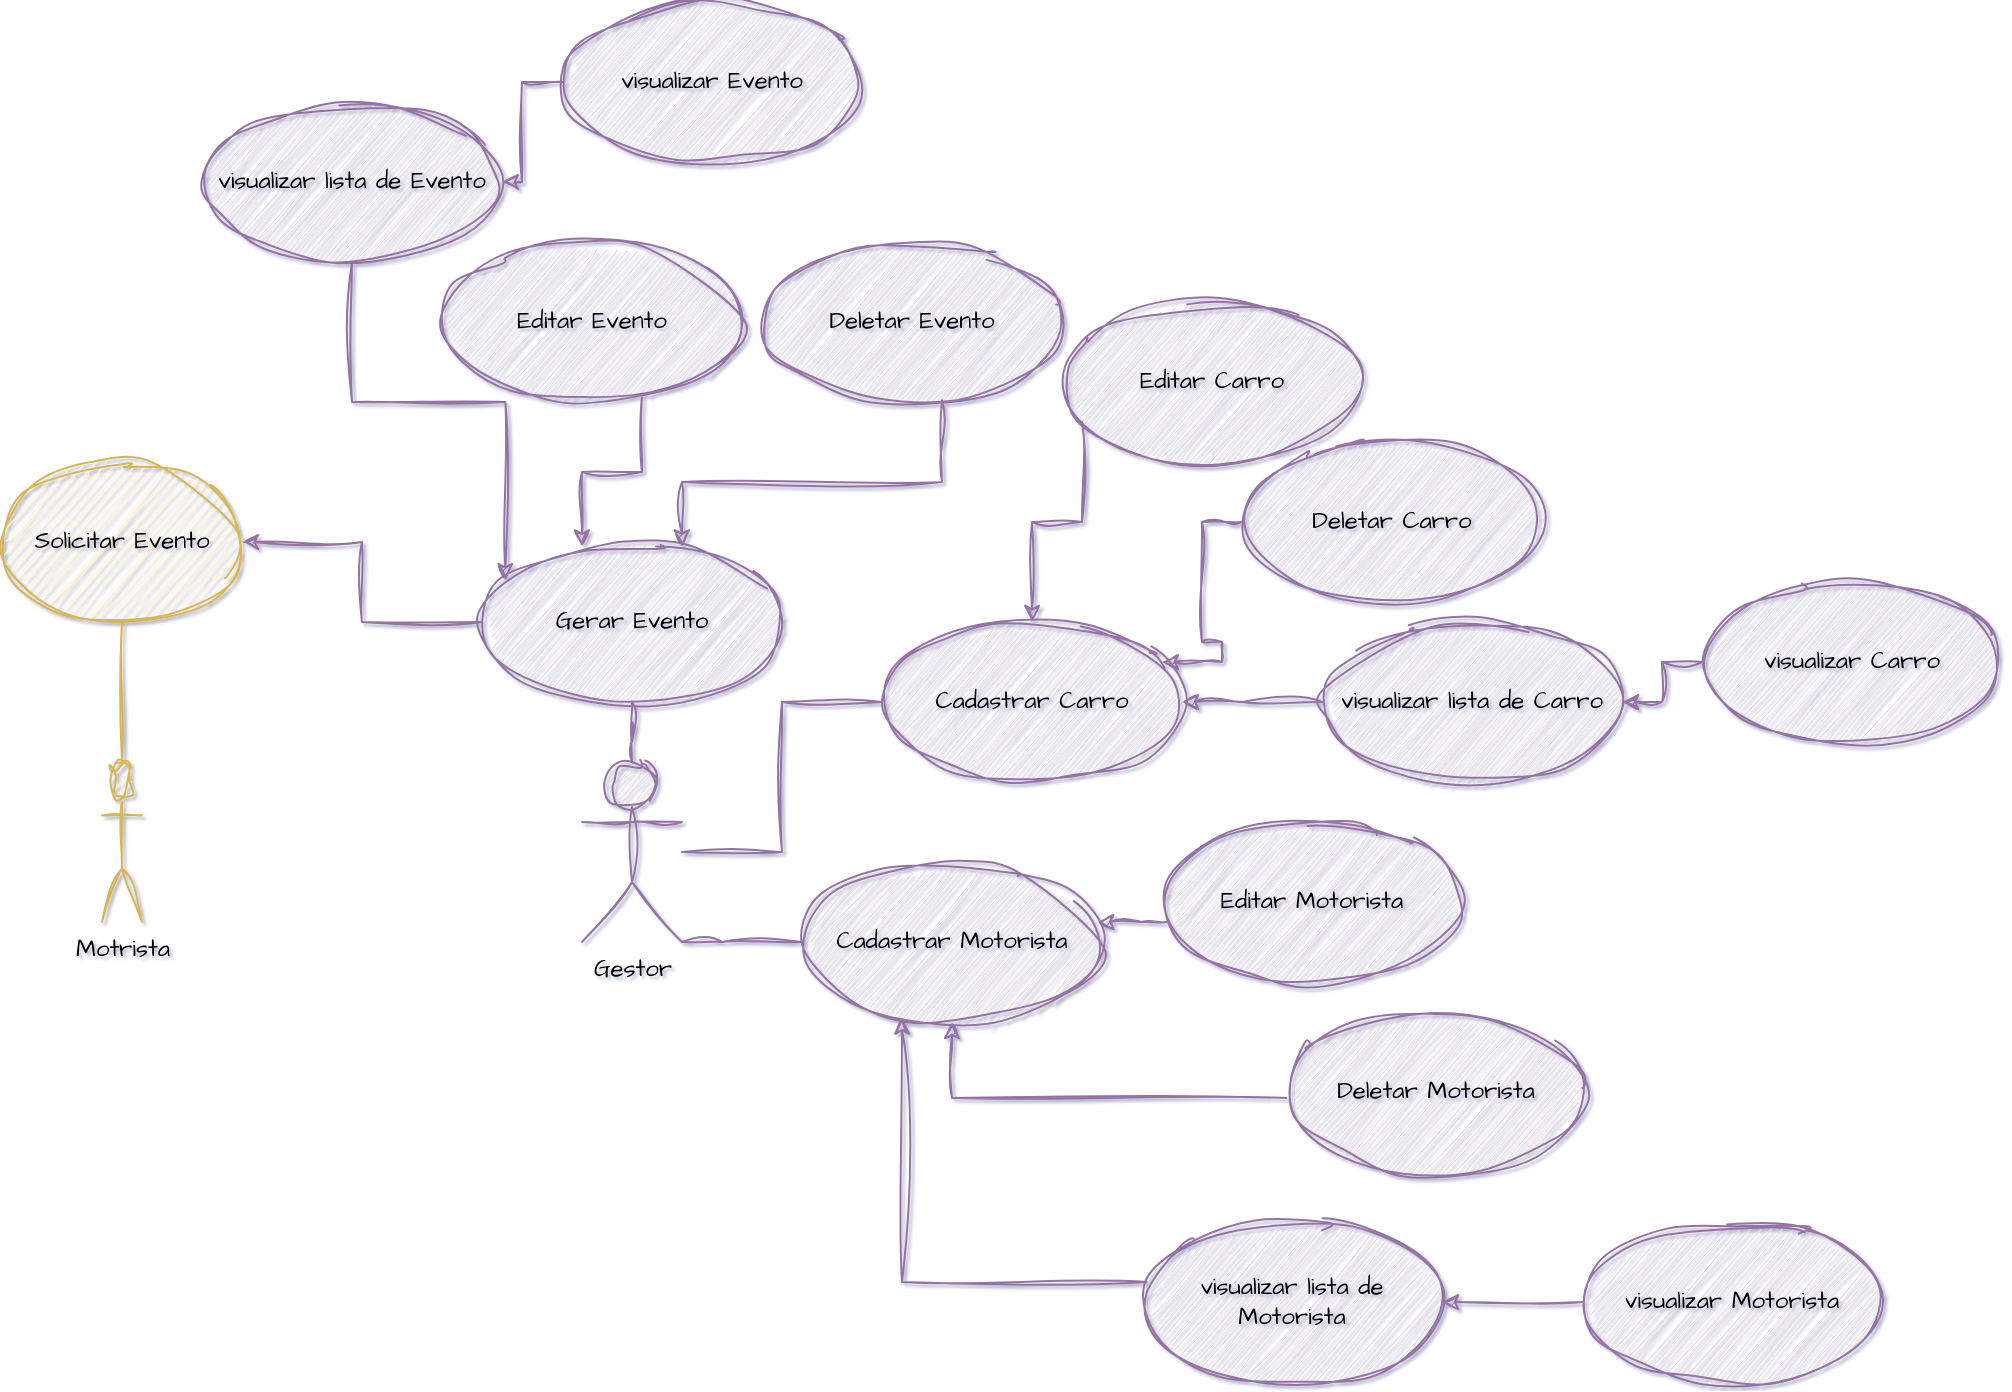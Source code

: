 <mxfile version="26.1.0">
  <diagram id="C5RBs43oDa-KdzZeNtuy" name="Page-1">
    <mxGraphModel dx="2342" dy="1442" grid="0" gridSize="10" guides="1" tooltips="1" connect="1" arrows="1" fold="1" page="1" pageScale="1" pageWidth="1169" pageHeight="827" background="#ffffff" math="0" shadow="1">
      <root>
        <mxCell id="WIyWlLk6GJQsqaUBKTNV-0" />
        <mxCell id="WIyWlLk6GJQsqaUBKTNV-1" parent="WIyWlLk6GJQsqaUBKTNV-0" />
        <mxCell id="2oxmY2nHAn2lu7Slcwum-0" value="&lt;div&gt;Gestor&lt;/div&gt;" style="shape=umlActor;verticalLabelPosition=bottom;verticalAlign=top;html=1;outlineConnect=0;sketch=1;hachureGap=4;jiggle=2;curveFitting=1;fontFamily=Architects Daughter;fontSource=https%3A%2F%2Ffonts.googleapis.com%2Fcss%3Ffamily%3DArchitects%2BDaughter;fillColor=#e1d5e7;strokeColor=#9673a6;" vertex="1" parent="WIyWlLk6GJQsqaUBKTNV-1">
          <mxGeometry x="-794" y="-374" width="50" height="90" as="geometry" />
        </mxCell>
        <mxCell id="2oxmY2nHAn2lu7Slcwum-40" value="" style="edgeStyle=orthogonalEdgeStyle;rounded=0;sketch=1;hachureGap=4;jiggle=2;curveFitting=1;orthogonalLoop=1;jettySize=auto;html=1;fontFamily=Architects Daughter;fontSource=https%3A%2F%2Ffonts.googleapis.com%2Fcss%3Ffamily%3DArchitects%2BDaughter;startArrow=classic;startFill=0;endArrow=none;fillColor=#e1d5e7;strokeColor=#9673a6;" edge="1" parent="WIyWlLk6GJQsqaUBKTNV-1" source="2oxmY2nHAn2lu7Slcwum-3" target="2oxmY2nHAn2lu7Slcwum-39">
          <mxGeometry relative="1" as="geometry">
            <Array as="points">
              <mxPoint x="-794" y="-519" />
              <mxPoint x="-764" y="-519" />
            </Array>
          </mxGeometry>
        </mxCell>
        <mxCell id="2oxmY2nHAn2lu7Slcwum-51" style="edgeStyle=orthogonalEdgeStyle;rounded=0;sketch=1;hachureGap=4;jiggle=2;curveFitting=1;orthogonalLoop=1;jettySize=auto;html=1;entryX=1;entryY=0.5;entryDx=0;entryDy=0;fontFamily=Architects Daughter;fontSource=https%3A%2F%2Ffonts.googleapis.com%2Fcss%3Ffamily%3DArchitects%2BDaughter;fillColor=#e1d5e7;strokeColor=#9673a6;" edge="1" parent="WIyWlLk6GJQsqaUBKTNV-1" source="2oxmY2nHAn2lu7Slcwum-3" target="2oxmY2nHAn2lu7Slcwum-49">
          <mxGeometry relative="1" as="geometry" />
        </mxCell>
        <mxCell id="2oxmY2nHAn2lu7Slcwum-3" value="Gerar Evento" style="ellipse;whiteSpace=wrap;html=1;sketch=1;hachureGap=4;jiggle=2;curveFitting=1;fontFamily=Architects Daughter;fontSource=https%3A%2F%2Ffonts.googleapis.com%2Fcss%3Ffamily%3DArchitects%2BDaughter;fillColor=#e1d5e7;strokeColor=#9673a6;" vertex="1" parent="WIyWlLk6GJQsqaUBKTNV-1">
          <mxGeometry x="-844" y="-484" width="150" height="80" as="geometry" />
        </mxCell>
        <mxCell id="2oxmY2nHAn2lu7Slcwum-24" value="" style="edgeStyle=orthogonalEdgeStyle;rounded=0;sketch=1;hachureGap=4;jiggle=2;curveFitting=1;orthogonalLoop=1;jettySize=auto;html=1;fontFamily=Architects Daughter;fontSource=https%3A%2F%2Ffonts.googleapis.com%2Fcss%3Ffamily%3DArchitects%2BDaughter;endArrow=none;startFill=0;fillColor=#e1d5e7;strokeColor=#9673a6;" edge="1" parent="WIyWlLk6GJQsqaUBKTNV-1" source="2oxmY2nHAn2lu7Slcwum-8" target="2oxmY2nHAn2lu7Slcwum-0">
          <mxGeometry relative="1" as="geometry" />
        </mxCell>
        <mxCell id="2oxmY2nHAn2lu7Slcwum-8" value="&lt;div&gt;Cadastrar Carro&lt;/div&gt;" style="ellipse;whiteSpace=wrap;html=1;sketch=1;hachureGap=4;jiggle=2;curveFitting=1;fontFamily=Architects Daughter;fontSource=https%3A%2F%2Ffonts.googleapis.com%2Fcss%3Ffamily%3DArchitects%2BDaughter;fillColor=#e1d5e7;strokeColor=#9673a6;" vertex="1" parent="WIyWlLk6GJQsqaUBKTNV-1">
          <mxGeometry x="-644" y="-444" width="150" height="80" as="geometry" />
        </mxCell>
        <mxCell id="2oxmY2nHAn2lu7Slcwum-18" value="" style="edgeStyle=orthogonalEdgeStyle;rounded=0;sketch=1;hachureGap=4;jiggle=2;curveFitting=1;orthogonalLoop=1;jettySize=auto;html=1;fontFamily=Architects Daughter;fontSource=https%3A%2F%2Ffonts.googleapis.com%2Fcss%3Ffamily%3DArchitects%2BDaughter;fillColor=#e1d5e7;strokeColor=#9673a6;" edge="1" parent="WIyWlLk6GJQsqaUBKTNV-1" source="2oxmY2nHAn2lu7Slcwum-9" target="2oxmY2nHAn2lu7Slcwum-8">
          <mxGeometry relative="1" as="geometry">
            <Array as="points">
              <mxPoint x="-544" y="-494" />
              <mxPoint x="-569" y="-494" />
            </Array>
          </mxGeometry>
        </mxCell>
        <mxCell id="2oxmY2nHAn2lu7Slcwum-9" value="&lt;div&gt;Editar Carro&lt;/div&gt;" style="ellipse;whiteSpace=wrap;html=1;sketch=1;hachureGap=4;jiggle=2;curveFitting=1;fontFamily=Architects Daughter;fontSource=https%3A%2F%2Ffonts.googleapis.com%2Fcss%3Ffamily%3DArchitects%2BDaughter;fillColor=#e1d5e7;strokeColor=#9673a6;" vertex="1" parent="WIyWlLk6GJQsqaUBKTNV-1">
          <mxGeometry x="-554" y="-604" width="150" height="80" as="geometry" />
        </mxCell>
        <mxCell id="2oxmY2nHAn2lu7Slcwum-19" value="" style="edgeStyle=orthogonalEdgeStyle;rounded=0;sketch=1;hachureGap=4;jiggle=2;curveFitting=1;orthogonalLoop=1;jettySize=auto;html=1;fontFamily=Architects Daughter;fontSource=https%3A%2F%2Ffonts.googleapis.com%2Fcss%3Ffamily%3DArchitects%2BDaughter;fillColor=#e1d5e7;strokeColor=#9673a6;" edge="1" parent="WIyWlLk6GJQsqaUBKTNV-1" source="2oxmY2nHAn2lu7Slcwum-10" target="2oxmY2nHAn2lu7Slcwum-8">
          <mxGeometry relative="1" as="geometry">
            <Array as="points">
              <mxPoint x="-484" y="-494" />
              <mxPoint x="-484" y="-434" />
              <mxPoint x="-474" y="-434" />
              <mxPoint x="-474" y="-424" />
            </Array>
          </mxGeometry>
        </mxCell>
        <mxCell id="2oxmY2nHAn2lu7Slcwum-10" value="&lt;div&gt;Deletar Carro&lt;/div&gt;" style="ellipse;whiteSpace=wrap;html=1;sketch=1;hachureGap=4;jiggle=2;curveFitting=1;fontFamily=Architects Daughter;fontSource=https%3A%2F%2Ffonts.googleapis.com%2Fcss%3Ffamily%3DArchitects%2BDaughter;fillColor=#e1d5e7;strokeColor=#9673a6;" vertex="1" parent="WIyWlLk6GJQsqaUBKTNV-1">
          <mxGeometry x="-464" y="-534" width="150" height="80" as="geometry" />
        </mxCell>
        <mxCell id="2oxmY2nHAn2lu7Slcwum-21" value="" style="edgeStyle=orthogonalEdgeStyle;rounded=0;sketch=1;hachureGap=4;jiggle=2;curveFitting=1;orthogonalLoop=1;jettySize=auto;html=1;fontFamily=Architects Daughter;fontSource=https%3A%2F%2Ffonts.googleapis.com%2Fcss%3Ffamily%3DArchitects%2BDaughter;fillColor=#e1d5e7;strokeColor=#9673a6;" edge="1" parent="WIyWlLk6GJQsqaUBKTNV-1" source="2oxmY2nHAn2lu7Slcwum-11" target="2oxmY2nHAn2lu7Slcwum-8">
          <mxGeometry relative="1" as="geometry">
            <Array as="points">
              <mxPoint x="-464" y="-404" />
              <mxPoint x="-464" y="-404" />
            </Array>
          </mxGeometry>
        </mxCell>
        <mxCell id="2oxmY2nHAn2lu7Slcwum-11" value="&lt;div&gt;visualizar lista de Carro&lt;/div&gt;" style="ellipse;whiteSpace=wrap;html=1;sketch=1;hachureGap=4;jiggle=2;curveFitting=1;fontFamily=Architects Daughter;fontSource=https%3A%2F%2Ffonts.googleapis.com%2Fcss%3Ffamily%3DArchitects%2BDaughter;fillColor=#e1d5e7;strokeColor=#9673a6;" vertex="1" parent="WIyWlLk6GJQsqaUBKTNV-1">
          <mxGeometry x="-424" y="-444" width="150" height="80" as="geometry" />
        </mxCell>
        <mxCell id="2oxmY2nHAn2lu7Slcwum-22" value="" style="edgeStyle=orthogonalEdgeStyle;rounded=0;sketch=1;hachureGap=4;jiggle=2;curveFitting=1;orthogonalLoop=1;jettySize=auto;html=1;fontFamily=Architects Daughter;fontSource=https%3A%2F%2Ffonts.googleapis.com%2Fcss%3Ffamily%3DArchitects%2BDaughter;fillColor=#e1d5e7;strokeColor=#9673a6;" edge="1" parent="WIyWlLk6GJQsqaUBKTNV-1" source="2oxmY2nHAn2lu7Slcwum-12" target="2oxmY2nHAn2lu7Slcwum-11">
          <mxGeometry relative="1" as="geometry" />
        </mxCell>
        <mxCell id="2oxmY2nHAn2lu7Slcwum-12" value="&lt;div&gt;visualizar Carro&lt;/div&gt;" style="ellipse;whiteSpace=wrap;html=1;sketch=1;hachureGap=4;jiggle=2;curveFitting=1;fontFamily=Architects Daughter;fontSource=https%3A%2F%2Ffonts.googleapis.com%2Fcss%3Ffamily%3DArchitects%2BDaughter;fillColor=#e1d5e7;strokeColor=#9673a6;" vertex="1" parent="WIyWlLk6GJQsqaUBKTNV-1">
          <mxGeometry x="-234" y="-464" width="150" height="80" as="geometry" />
        </mxCell>
        <mxCell id="2oxmY2nHAn2lu7Slcwum-14" style="edgeStyle=orthogonalEdgeStyle;rounded=0;sketch=1;hachureGap=4;jiggle=2;curveFitting=1;orthogonalLoop=1;jettySize=auto;html=1;entryX=0.5;entryY=0;entryDx=0;entryDy=0;entryPerimeter=0;fontFamily=Architects Daughter;fontSource=https%3A%2F%2Ffonts.googleapis.com%2Fcss%3Ffamily%3DArchitects%2BDaughter;endArrow=none;startFill=0;fillColor=#e1d5e7;strokeColor=#9673a6;" edge="1" parent="WIyWlLk6GJQsqaUBKTNV-1" source="2oxmY2nHAn2lu7Slcwum-3" target="2oxmY2nHAn2lu7Slcwum-0">
          <mxGeometry relative="1" as="geometry" />
        </mxCell>
        <mxCell id="2oxmY2nHAn2lu7Slcwum-25" value="&lt;div&gt;Cadastrar Motorista&lt;/div&gt;" style="ellipse;whiteSpace=wrap;html=1;sketch=1;hachureGap=4;jiggle=2;curveFitting=1;fontFamily=Architects Daughter;fontSource=https%3A%2F%2Ffonts.googleapis.com%2Fcss%3Ffamily%3DArchitects%2BDaughter;fillColor=#e1d5e7;strokeColor=#9673a6;" vertex="1" parent="WIyWlLk6GJQsqaUBKTNV-1">
          <mxGeometry x="-684" y="-324" width="150" height="80" as="geometry" />
        </mxCell>
        <mxCell id="2oxmY2nHAn2lu7Slcwum-26" value="" style="edgeStyle=orthogonalEdgeStyle;rounded=0;sketch=1;hachureGap=4;jiggle=2;curveFitting=1;orthogonalLoop=1;jettySize=auto;html=1;fontFamily=Architects Daughter;fontSource=https%3A%2F%2Ffonts.googleapis.com%2Fcss%3Ffamily%3DArchitects%2BDaughter;fillColor=#e1d5e7;strokeColor=#9673a6;" edge="1" parent="WIyWlLk6GJQsqaUBKTNV-1" source="2oxmY2nHAn2lu7Slcwum-27" target="2oxmY2nHAn2lu7Slcwum-25">
          <mxGeometry relative="1" as="geometry">
            <Array as="points">
              <mxPoint x="-514" y="-294" />
              <mxPoint x="-514" y="-294" />
            </Array>
          </mxGeometry>
        </mxCell>
        <mxCell id="2oxmY2nHAn2lu7Slcwum-27" value="&lt;div&gt;Editar Motorista&lt;/div&gt;" style="ellipse;whiteSpace=wrap;html=1;sketch=1;hachureGap=4;jiggle=2;curveFitting=1;fontFamily=Architects Daughter;fontSource=https%3A%2F%2Ffonts.googleapis.com%2Fcss%3Ffamily%3DArchitects%2BDaughter;fillColor=#e1d5e7;strokeColor=#9673a6;" vertex="1" parent="WIyWlLk6GJQsqaUBKTNV-1">
          <mxGeometry x="-504" y="-344" width="150" height="80" as="geometry" />
        </mxCell>
        <mxCell id="2oxmY2nHAn2lu7Slcwum-28" value="" style="edgeStyle=orthogonalEdgeStyle;rounded=0;sketch=1;hachureGap=4;jiggle=2;curveFitting=1;orthogonalLoop=1;jettySize=auto;html=1;fontFamily=Architects Daughter;fontSource=https%3A%2F%2Ffonts.googleapis.com%2Fcss%3Ffamily%3DArchitects%2BDaughter;fillColor=#e1d5e7;strokeColor=#9673a6;" edge="1" parent="WIyWlLk6GJQsqaUBKTNV-1" source="2oxmY2nHAn2lu7Slcwum-29" target="2oxmY2nHAn2lu7Slcwum-25">
          <mxGeometry relative="1" as="geometry">
            <Array as="points">
              <mxPoint x="-609" y="-206" />
            </Array>
          </mxGeometry>
        </mxCell>
        <mxCell id="2oxmY2nHAn2lu7Slcwum-29" value="&lt;div&gt;Deletar Motorista&lt;/div&gt;" style="ellipse;whiteSpace=wrap;html=1;sketch=1;hachureGap=4;jiggle=2;curveFitting=1;fontFamily=Architects Daughter;fontSource=https%3A%2F%2Ffonts.googleapis.com%2Fcss%3Ffamily%3DArchitects%2BDaughter;fillColor=#e1d5e7;strokeColor=#9673a6;" vertex="1" parent="WIyWlLk6GJQsqaUBKTNV-1">
          <mxGeometry x="-442" y="-249" width="150" height="80" as="geometry" />
        </mxCell>
        <mxCell id="2oxmY2nHAn2lu7Slcwum-30" value="" style="edgeStyle=orthogonalEdgeStyle;rounded=0;sketch=1;hachureGap=4;jiggle=2;curveFitting=1;orthogonalLoop=1;jettySize=auto;html=1;fontFamily=Architects Daughter;fontSource=https%3A%2F%2Ffonts.googleapis.com%2Fcss%3Ffamily%3DArchitects%2BDaughter;fillColor=#e1d5e7;strokeColor=#9673a6;" edge="1" parent="WIyWlLk6GJQsqaUBKTNV-1" source="2oxmY2nHAn2lu7Slcwum-31" target="2oxmY2nHAn2lu7Slcwum-25">
          <mxGeometry relative="1" as="geometry">
            <Array as="points">
              <mxPoint x="-634" y="-114" />
            </Array>
          </mxGeometry>
        </mxCell>
        <mxCell id="2oxmY2nHAn2lu7Slcwum-31" value="&lt;div&gt;visualizar lista de Motorista&lt;/div&gt;" style="ellipse;whiteSpace=wrap;html=1;sketch=1;hachureGap=4;jiggle=2;curveFitting=1;fontFamily=Architects Daughter;fontSource=https%3A%2F%2Ffonts.googleapis.com%2Fcss%3Ffamily%3DArchitects%2BDaughter;fillColor=#e1d5e7;strokeColor=#9673a6;" vertex="1" parent="WIyWlLk6GJQsqaUBKTNV-1">
          <mxGeometry x="-514" y="-144" width="150" height="80" as="geometry" />
        </mxCell>
        <mxCell id="2oxmY2nHAn2lu7Slcwum-32" value="" style="edgeStyle=orthogonalEdgeStyle;rounded=0;sketch=1;hachureGap=4;jiggle=2;curveFitting=1;orthogonalLoop=1;jettySize=auto;html=1;fontFamily=Architects Daughter;fontSource=https%3A%2F%2Ffonts.googleapis.com%2Fcss%3Ffamily%3DArchitects%2BDaughter;fillColor=#e1d5e7;strokeColor=#9673a6;" edge="1" parent="WIyWlLk6GJQsqaUBKTNV-1" source="2oxmY2nHAn2lu7Slcwum-33" target="2oxmY2nHAn2lu7Slcwum-31">
          <mxGeometry relative="1" as="geometry" />
        </mxCell>
        <mxCell id="2oxmY2nHAn2lu7Slcwum-33" value="&lt;div&gt;visualizar Motorista&lt;/div&gt;" style="ellipse;whiteSpace=wrap;html=1;sketch=1;hachureGap=4;jiggle=2;curveFitting=1;fontFamily=Architects Daughter;fontSource=https%3A%2F%2Ffonts.googleapis.com%2Fcss%3Ffamily%3DArchitects%2BDaughter;fillColor=#e1d5e7;strokeColor=#9673a6;" vertex="1" parent="WIyWlLk6GJQsqaUBKTNV-1">
          <mxGeometry x="-294" y="-144" width="150" height="80" as="geometry" />
        </mxCell>
        <mxCell id="2oxmY2nHAn2lu7Slcwum-34" style="edgeStyle=orthogonalEdgeStyle;rounded=0;sketch=1;hachureGap=4;jiggle=2;curveFitting=1;orthogonalLoop=1;jettySize=auto;html=1;entryX=1;entryY=1;entryDx=0;entryDy=0;entryPerimeter=0;fontFamily=Architects Daughter;fontSource=https%3A%2F%2Ffonts.googleapis.com%2Fcss%3Ffamily%3DArchitects%2BDaughter;endArrow=none;startFill=0;fillColor=#e1d5e7;strokeColor=#9673a6;" edge="1" parent="WIyWlLk6GJQsqaUBKTNV-1" source="2oxmY2nHAn2lu7Slcwum-25" target="2oxmY2nHAn2lu7Slcwum-0">
          <mxGeometry relative="1" as="geometry">
            <Array as="points">
              <mxPoint x="-724" y="-284" />
              <mxPoint x="-724" y="-284" />
            </Array>
          </mxGeometry>
        </mxCell>
        <mxCell id="2oxmY2nHAn2lu7Slcwum-39" value="&lt;div&gt;Editar Evento&lt;/div&gt;" style="ellipse;whiteSpace=wrap;html=1;sketch=1;hachureGap=4;jiggle=2;curveFitting=1;fontFamily=Architects Daughter;fontSource=https%3A%2F%2Ffonts.googleapis.com%2Fcss%3Ffamily%3DArchitects%2BDaughter;fillColor=#e1d5e7;strokeColor=#9673a6;" vertex="1" parent="WIyWlLk6GJQsqaUBKTNV-1">
          <mxGeometry x="-864" y="-634" width="150" height="80" as="geometry" />
        </mxCell>
        <mxCell id="2oxmY2nHAn2lu7Slcwum-42" value="" style="edgeStyle=orthogonalEdgeStyle;rounded=0;sketch=1;hachureGap=4;jiggle=2;curveFitting=1;orthogonalLoop=1;jettySize=auto;html=1;fontFamily=Architects Daughter;fontSource=https%3A%2F%2Ffonts.googleapis.com%2Fcss%3Ffamily%3DArchitects%2BDaughter;fillColor=#e1d5e7;strokeColor=#9673a6;" edge="1" parent="WIyWlLk6GJQsqaUBKTNV-1" source="2oxmY2nHAn2lu7Slcwum-41" target="2oxmY2nHAn2lu7Slcwum-3">
          <mxGeometry relative="1" as="geometry">
            <Array as="points">
              <mxPoint x="-614" y="-514" />
              <mxPoint x="-744" y="-514" />
            </Array>
          </mxGeometry>
        </mxCell>
        <mxCell id="2oxmY2nHAn2lu7Slcwum-41" value="&lt;div&gt;Deletar Evento&lt;/div&gt;" style="ellipse;whiteSpace=wrap;html=1;sketch=1;hachureGap=4;jiggle=2;curveFitting=1;fontFamily=Architects Daughter;fontSource=https%3A%2F%2Ffonts.googleapis.com%2Fcss%3Ffamily%3DArchitects%2BDaughter;fillColor=#e1d5e7;strokeColor=#9673a6;" vertex="1" parent="WIyWlLk6GJQsqaUBKTNV-1">
          <mxGeometry x="-704" y="-634" width="150" height="80" as="geometry" />
        </mxCell>
        <mxCell id="2oxmY2nHAn2lu7Slcwum-43" value="&lt;div&gt;visualizar lista de Evento&lt;/div&gt;" style="ellipse;whiteSpace=wrap;html=1;sketch=1;hachureGap=4;jiggle=2;curveFitting=1;fontFamily=Architects Daughter;fontSource=https%3A%2F%2Ffonts.googleapis.com%2Fcss%3Ffamily%3DArchitects%2BDaughter;fillColor=#e1d5e7;strokeColor=#9673a6;" vertex="1" parent="WIyWlLk6GJQsqaUBKTNV-1">
          <mxGeometry x="-984" y="-704" width="150" height="80" as="geometry" />
        </mxCell>
        <mxCell id="2oxmY2nHAn2lu7Slcwum-47" style="edgeStyle=orthogonalEdgeStyle;rounded=0;sketch=1;hachureGap=4;jiggle=2;curveFitting=1;orthogonalLoop=1;jettySize=auto;html=1;fontFamily=Architects Daughter;fontSource=https%3A%2F%2Ffonts.googleapis.com%2Fcss%3Ffamily%3DArchitects%2BDaughter;fillColor=#e1d5e7;strokeColor=#9673a6;" edge="1" parent="WIyWlLk6GJQsqaUBKTNV-1" source="2oxmY2nHAn2lu7Slcwum-44" target="2oxmY2nHAn2lu7Slcwum-43">
          <mxGeometry relative="1" as="geometry" />
        </mxCell>
        <mxCell id="2oxmY2nHAn2lu7Slcwum-44" value="&lt;div&gt;visualizar Evento&lt;/div&gt;" style="ellipse;whiteSpace=wrap;html=1;sketch=1;hachureGap=4;jiggle=2;curveFitting=1;fontFamily=Architects Daughter;fontSource=https%3A%2F%2Ffonts.googleapis.com%2Fcss%3Ffamily%3DArchitects%2BDaughter;fillColor=#e1d5e7;strokeColor=#9673a6;" vertex="1" parent="WIyWlLk6GJQsqaUBKTNV-1">
          <mxGeometry x="-804" y="-754" width="150" height="80" as="geometry" />
        </mxCell>
        <mxCell id="2oxmY2nHAn2lu7Slcwum-45" style="edgeStyle=orthogonalEdgeStyle;rounded=0;sketch=1;hachureGap=4;jiggle=2;curveFitting=1;orthogonalLoop=1;jettySize=auto;html=1;entryX=0.078;entryY=0.239;entryDx=0;entryDy=0;entryPerimeter=0;fontFamily=Architects Daughter;fontSource=https%3A%2F%2Ffonts.googleapis.com%2Fcss%3Ffamily%3DArchitects%2BDaughter;fillColor=#e1d5e7;strokeColor=#9673a6;" edge="1" parent="WIyWlLk6GJQsqaUBKTNV-1" source="2oxmY2nHAn2lu7Slcwum-43" target="2oxmY2nHAn2lu7Slcwum-3">
          <mxGeometry relative="1" as="geometry" />
        </mxCell>
        <mxCell id="2oxmY2nHAn2lu7Slcwum-50" value="" style="edgeStyle=orthogonalEdgeStyle;rounded=0;sketch=1;hachureGap=4;jiggle=2;curveFitting=1;orthogonalLoop=1;jettySize=auto;html=1;fontFamily=Architects Daughter;fontSource=https%3A%2F%2Ffonts.googleapis.com%2Fcss%3Ffamily%3DArchitects%2BDaughter;endArrow=none;startFill=0;fillColor=#fff2cc;strokeColor=#d6b656;" edge="1" parent="WIyWlLk6GJQsqaUBKTNV-1" source="2oxmY2nHAn2lu7Slcwum-48" target="2oxmY2nHAn2lu7Slcwum-49">
          <mxGeometry relative="1" as="geometry" />
        </mxCell>
        <mxCell id="2oxmY2nHAn2lu7Slcwum-48" value="Motrista" style="shape=umlActor;verticalLabelPosition=bottom;verticalAlign=top;html=1;outlineConnect=0;sketch=1;hachureGap=4;jiggle=2;curveFitting=1;fontFamily=Architects Daughter;fontSource=https%3A%2F%2Ffonts.googleapis.com%2Fcss%3Ffamily%3DArchitects%2BDaughter;fillColor=#fff2cc;strokeColor=#d6b656;" vertex="1" parent="WIyWlLk6GJQsqaUBKTNV-1">
          <mxGeometry x="-1034" y="-374" width="20" height="80" as="geometry" />
        </mxCell>
        <mxCell id="2oxmY2nHAn2lu7Slcwum-49" value="Solicitar Evento" style="ellipse;whiteSpace=wrap;html=1;sketch=1;hachureGap=4;jiggle=2;curveFitting=1;fontFamily=Architects Daughter;fontSource=https%3A%2F%2Ffonts.googleapis.com%2Fcss%3Ffamily%3DArchitects%2BDaughter;fillColor=#fff2cc;strokeColor=#d6b656;" vertex="1" parent="WIyWlLk6GJQsqaUBKTNV-1">
          <mxGeometry x="-1084" y="-524" width="120" height="80" as="geometry" />
        </mxCell>
      </root>
    </mxGraphModel>
  </diagram>
</mxfile>
